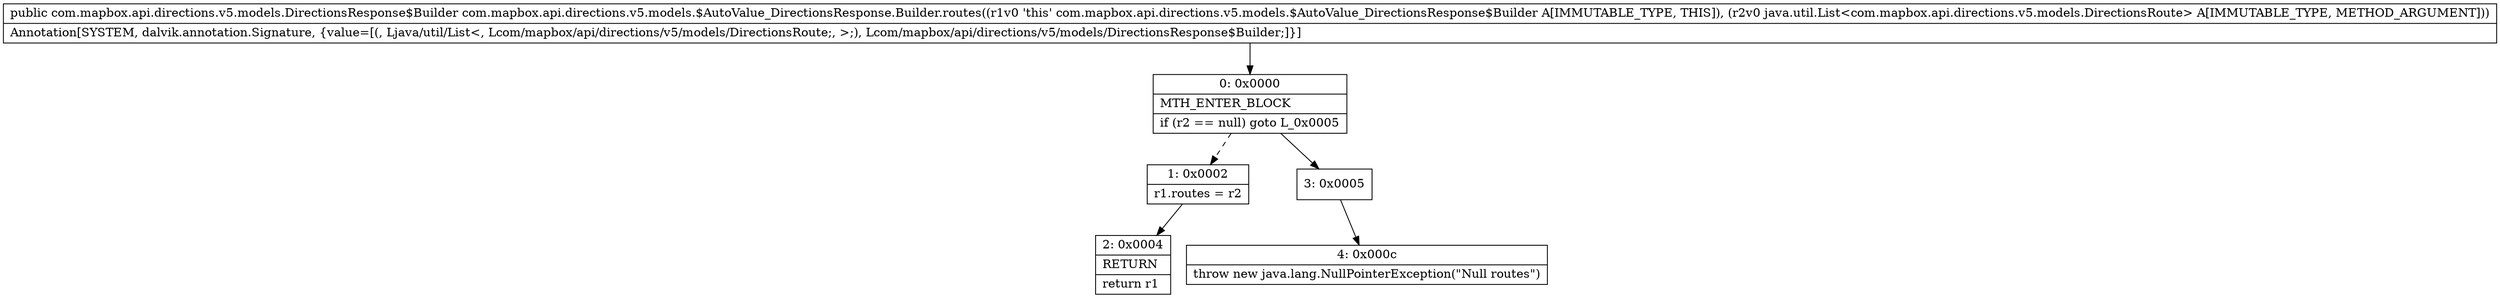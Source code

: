 digraph "CFG forcom.mapbox.api.directions.v5.models.$AutoValue_DirectionsResponse.Builder.routes(Ljava\/util\/List;)Lcom\/mapbox\/api\/directions\/v5\/models\/DirectionsResponse$Builder;" {
Node_0 [shape=record,label="{0\:\ 0x0000|MTH_ENTER_BLOCK\l|if (r2 == null) goto L_0x0005\l}"];
Node_1 [shape=record,label="{1\:\ 0x0002|r1.routes = r2\l}"];
Node_2 [shape=record,label="{2\:\ 0x0004|RETURN\l|return r1\l}"];
Node_3 [shape=record,label="{3\:\ 0x0005}"];
Node_4 [shape=record,label="{4\:\ 0x000c|throw new java.lang.NullPointerException(\"Null routes\")\l}"];
MethodNode[shape=record,label="{public com.mapbox.api.directions.v5.models.DirectionsResponse$Builder com.mapbox.api.directions.v5.models.$AutoValue_DirectionsResponse.Builder.routes((r1v0 'this' com.mapbox.api.directions.v5.models.$AutoValue_DirectionsResponse$Builder A[IMMUTABLE_TYPE, THIS]), (r2v0 java.util.List\<com.mapbox.api.directions.v5.models.DirectionsRoute\> A[IMMUTABLE_TYPE, METHOD_ARGUMENT]))  | Annotation[SYSTEM, dalvik.annotation.Signature, \{value=[(, Ljava\/util\/List\<, Lcom\/mapbox\/api\/directions\/v5\/models\/DirectionsRoute;, \>;), Lcom\/mapbox\/api\/directions\/v5\/models\/DirectionsResponse$Builder;]\}]\l}"];
MethodNode -> Node_0;
Node_0 -> Node_1[style=dashed];
Node_0 -> Node_3;
Node_1 -> Node_2;
Node_3 -> Node_4;
}

